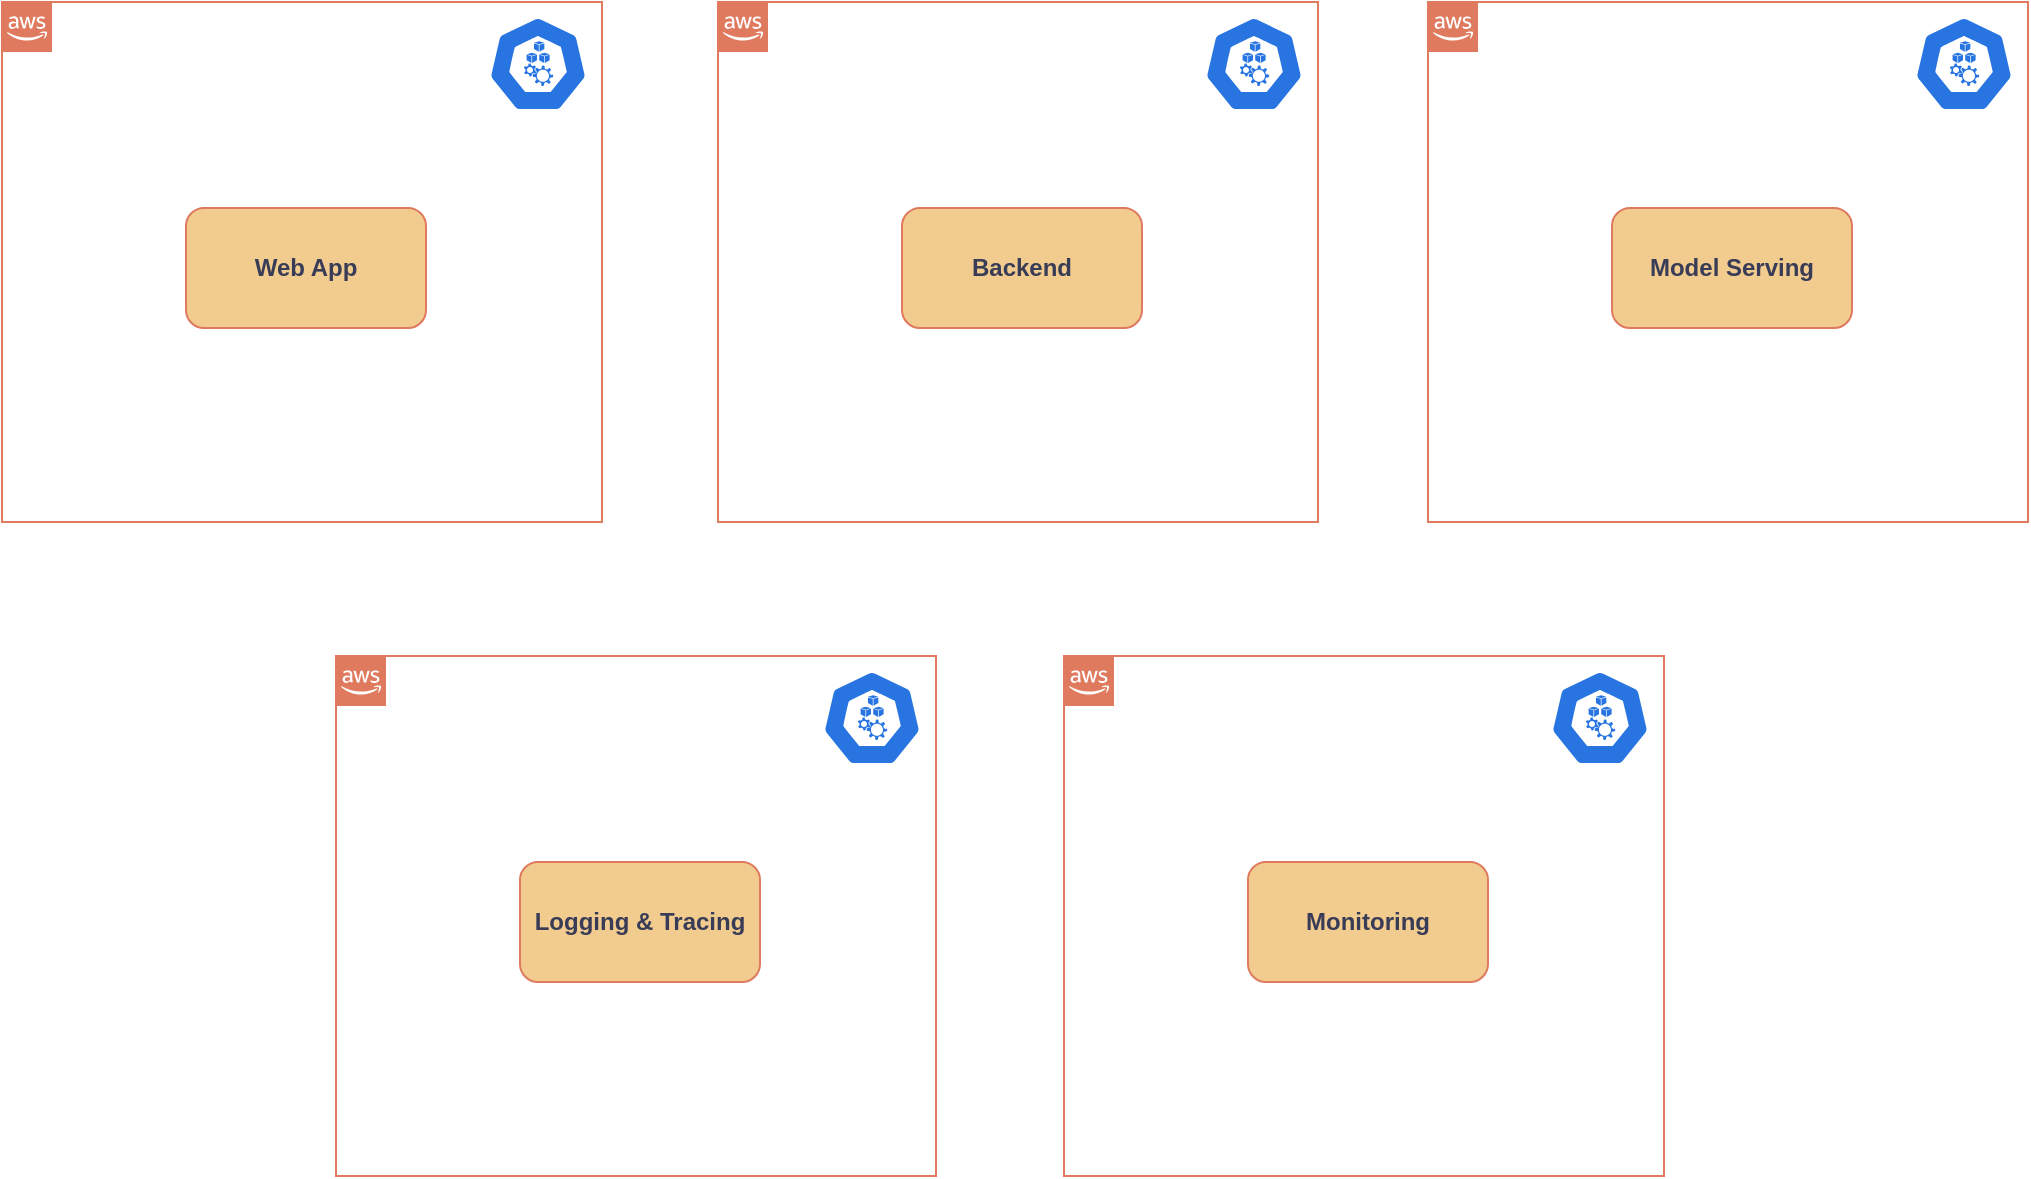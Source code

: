 <mxfile version="25.0.2">
  <diagram name="Page-1" id="xE0NMAuyaUPidS4vuhrZ">
    <mxGraphModel dx="1221" dy="823" grid="0" gridSize="10" guides="1" tooltips="1" connect="1" arrows="1" fold="1" page="1" pageScale="1" pageWidth="2336" pageHeight="1654" math="0" shadow="0">
      <root>
        <mxCell id="0" />
        <mxCell id="1" parent="0" />
        <mxCell id="8DK10lHo9YoHiY3e_suv-4" value="&lt;font color=&quot;#ffffff&quot;&gt;&lt;b&gt;Node Group&lt;/b&gt;&lt;/font&gt;" style="points=[[0,0],[0.25,0],[0.5,0],[0.75,0],[1,0],[1,0.25],[1,0.5],[1,0.75],[1,1],[0.75,1],[0.5,1],[0.25,1],[0,1],[0,0.75],[0,0.5],[0,0.25]];outlineConnect=0;html=1;whiteSpace=wrap;fontSize=12;fontStyle=0;container=1;pointerEvents=0;collapsible=0;recursiveResize=0;shape=mxgraph.aws4.group;grIcon=mxgraph.aws4.group_aws_cloud_alt;strokeColor=#E07A5F;fillColor=none;verticalAlign=top;align=left;spacingLeft=30;fontColor=#393C56;dashed=0;labelBackgroundColor=none;" vertex="1" parent="1">
          <mxGeometry x="510" y="370" width="300" height="260" as="geometry" />
        </mxCell>
        <mxCell id="8DK10lHo9YoHiY3e_suv-5" value="" style="aspect=fixed;sketch=0;html=1;dashed=0;whitespace=wrap;verticalLabelPosition=bottom;verticalAlign=top;fillColor=#2875E2;strokeColor=#ffffff;points=[[0.005,0.63,0],[0.1,0.2,0],[0.9,0.2,0],[0.5,0,0],[0.995,0.63,0],[0.72,0.99,0],[0.5,1,0],[0.28,0.99,0]];shape=mxgraph.kubernetes.icon2;prIcon=node;fontColor=#393C56;" vertex="1" parent="8DK10lHo9YoHiY3e_suv-4">
          <mxGeometry x="243" y="7" width="50" height="48" as="geometry" />
        </mxCell>
        <mxCell id="8DK10lHo9YoHiY3e_suv-6" value="&lt;b&gt;Web App&lt;/b&gt;" style="rounded=1;whiteSpace=wrap;html=1;strokeColor=#E07A5F;fontColor=#393C56;fillColor=#F2CC8F;" vertex="1" parent="8DK10lHo9YoHiY3e_suv-4">
          <mxGeometry x="92" y="103" width="120" height="60" as="geometry" />
        </mxCell>
        <mxCell id="8DK10lHo9YoHiY3e_suv-7" value="&lt;font color=&quot;#ffffff&quot;&gt;&lt;b&gt;Node Group&lt;/b&gt;&lt;/font&gt;" style="points=[[0,0],[0.25,0],[0.5,0],[0.75,0],[1,0],[1,0.25],[1,0.5],[1,0.75],[1,1],[0.75,1],[0.5,1],[0.25,1],[0,1],[0,0.75],[0,0.5],[0,0.25]];outlineConnect=0;html=1;whiteSpace=wrap;fontSize=12;fontStyle=0;container=1;pointerEvents=0;collapsible=0;recursiveResize=0;shape=mxgraph.aws4.group;grIcon=mxgraph.aws4.group_aws_cloud_alt;strokeColor=#E07A5F;fillColor=none;verticalAlign=top;align=left;spacingLeft=30;fontColor=#393C56;dashed=0;labelBackgroundColor=none;" vertex="1" parent="1">
          <mxGeometry x="868" y="370" width="300" height="260" as="geometry" />
        </mxCell>
        <mxCell id="8DK10lHo9YoHiY3e_suv-8" value="" style="aspect=fixed;sketch=0;html=1;dashed=0;whitespace=wrap;verticalLabelPosition=bottom;verticalAlign=top;fillColor=#2875E2;strokeColor=#ffffff;points=[[0.005,0.63,0],[0.1,0.2,0],[0.9,0.2,0],[0.5,0,0],[0.995,0.63,0],[0.72,0.99,0],[0.5,1,0],[0.28,0.99,0]];shape=mxgraph.kubernetes.icon2;prIcon=node;fontColor=#393C56;" vertex="1" parent="8DK10lHo9YoHiY3e_suv-7">
          <mxGeometry x="243" y="7" width="50" height="48" as="geometry" />
        </mxCell>
        <mxCell id="8DK10lHo9YoHiY3e_suv-9" value="&lt;b&gt;Backend&lt;/b&gt;" style="rounded=1;whiteSpace=wrap;html=1;strokeColor=#E07A5F;fontColor=#393C56;fillColor=#F2CC8F;" vertex="1" parent="8DK10lHo9YoHiY3e_suv-7">
          <mxGeometry x="92" y="103" width="120" height="60" as="geometry" />
        </mxCell>
        <mxCell id="8DK10lHo9YoHiY3e_suv-10" value="&lt;font color=&quot;#ffffff&quot;&gt;&lt;b&gt;Node Group&lt;/b&gt;&lt;/font&gt;" style="points=[[0,0],[0.25,0],[0.5,0],[0.75,0],[1,0],[1,0.25],[1,0.5],[1,0.75],[1,1],[0.75,1],[0.5,1],[0.25,1],[0,1],[0,0.75],[0,0.5],[0,0.25]];outlineConnect=0;html=1;whiteSpace=wrap;fontSize=12;fontStyle=0;container=1;pointerEvents=0;collapsible=0;recursiveResize=0;shape=mxgraph.aws4.group;grIcon=mxgraph.aws4.group_aws_cloud_alt;strokeColor=#E07A5F;fillColor=none;verticalAlign=top;align=left;spacingLeft=30;fontColor=#393C56;dashed=0;labelBackgroundColor=none;" vertex="1" parent="1">
          <mxGeometry x="1223" y="370" width="300" height="260" as="geometry" />
        </mxCell>
        <mxCell id="8DK10lHo9YoHiY3e_suv-11" value="" style="aspect=fixed;sketch=0;html=1;dashed=0;whitespace=wrap;verticalLabelPosition=bottom;verticalAlign=top;fillColor=#2875E2;strokeColor=#ffffff;points=[[0.005,0.63,0],[0.1,0.2,0],[0.9,0.2,0],[0.5,0,0],[0.995,0.63,0],[0.72,0.99,0],[0.5,1,0],[0.28,0.99,0]];shape=mxgraph.kubernetes.icon2;prIcon=node;fontColor=#393C56;" vertex="1" parent="8DK10lHo9YoHiY3e_suv-10">
          <mxGeometry x="243" y="7" width="50" height="48" as="geometry" />
        </mxCell>
        <mxCell id="8DK10lHo9YoHiY3e_suv-12" value="&lt;b&gt;Model Serving&lt;/b&gt;" style="rounded=1;whiteSpace=wrap;html=1;strokeColor=#E07A5F;fontColor=#393C56;fillColor=#F2CC8F;" vertex="1" parent="8DK10lHo9YoHiY3e_suv-10">
          <mxGeometry x="92" y="103" width="120" height="60" as="geometry" />
        </mxCell>
        <mxCell id="8DK10lHo9YoHiY3e_suv-13" value="&lt;font color=&quot;#ffffff&quot;&gt;&lt;b&gt;Node Group&lt;/b&gt;&lt;/font&gt;" style="points=[[0,0],[0.25,0],[0.5,0],[0.75,0],[1,0],[1,0.25],[1,0.5],[1,0.75],[1,1],[0.75,1],[0.5,1],[0.25,1],[0,1],[0,0.75],[0,0.5],[0,0.25]];outlineConnect=0;html=1;whiteSpace=wrap;fontSize=12;fontStyle=0;container=1;pointerEvents=0;collapsible=0;recursiveResize=0;shape=mxgraph.aws4.group;grIcon=mxgraph.aws4.group_aws_cloud_alt;strokeColor=#E07A5F;fillColor=none;verticalAlign=top;align=left;spacingLeft=30;fontColor=#393C56;dashed=0;labelBackgroundColor=none;" vertex="1" parent="1">
          <mxGeometry x="677" y="697" width="300" height="260" as="geometry" />
        </mxCell>
        <mxCell id="8DK10lHo9YoHiY3e_suv-14" value="" style="aspect=fixed;sketch=0;html=1;dashed=0;whitespace=wrap;verticalLabelPosition=bottom;verticalAlign=top;fillColor=#2875E2;strokeColor=#ffffff;points=[[0.005,0.63,0],[0.1,0.2,0],[0.9,0.2,0],[0.5,0,0],[0.995,0.63,0],[0.72,0.99,0],[0.5,1,0],[0.28,0.99,0]];shape=mxgraph.kubernetes.icon2;prIcon=node;fontColor=#393C56;" vertex="1" parent="8DK10lHo9YoHiY3e_suv-13">
          <mxGeometry x="243" y="7" width="50" height="48" as="geometry" />
        </mxCell>
        <mxCell id="8DK10lHo9YoHiY3e_suv-15" value="&lt;b&gt;Logging &amp;amp; Tracing&lt;/b&gt;" style="rounded=1;whiteSpace=wrap;html=1;strokeColor=#E07A5F;fontColor=#393C56;fillColor=#F2CC8F;" vertex="1" parent="8DK10lHo9YoHiY3e_suv-13">
          <mxGeometry x="92" y="103" width="120" height="60" as="geometry" />
        </mxCell>
        <mxCell id="8DK10lHo9YoHiY3e_suv-16" value="&lt;font color=&quot;#ffffff&quot;&gt;&lt;b&gt;Node Group&lt;/b&gt;&lt;/font&gt;" style="points=[[0,0],[0.25,0],[0.5,0],[0.75,0],[1,0],[1,0.25],[1,0.5],[1,0.75],[1,1],[0.75,1],[0.5,1],[0.25,1],[0,1],[0,0.75],[0,0.5],[0,0.25]];outlineConnect=0;html=1;whiteSpace=wrap;fontSize=12;fontStyle=0;container=1;pointerEvents=0;collapsible=0;recursiveResize=0;shape=mxgraph.aws4.group;grIcon=mxgraph.aws4.group_aws_cloud_alt;strokeColor=#E07A5F;fillColor=none;verticalAlign=top;align=left;spacingLeft=30;fontColor=#393C56;dashed=0;labelBackgroundColor=none;" vertex="1" parent="1">
          <mxGeometry x="1041" y="697" width="300" height="260" as="geometry" />
        </mxCell>
        <mxCell id="8DK10lHo9YoHiY3e_suv-17" value="" style="aspect=fixed;sketch=0;html=1;dashed=0;whitespace=wrap;verticalLabelPosition=bottom;verticalAlign=top;fillColor=#2875E2;strokeColor=#ffffff;points=[[0.005,0.63,0],[0.1,0.2,0],[0.9,0.2,0],[0.5,0,0],[0.995,0.63,0],[0.72,0.99,0],[0.5,1,0],[0.28,0.99,0]];shape=mxgraph.kubernetes.icon2;prIcon=node;fontColor=#393C56;" vertex="1" parent="8DK10lHo9YoHiY3e_suv-16">
          <mxGeometry x="243" y="7" width="50" height="48" as="geometry" />
        </mxCell>
        <mxCell id="8DK10lHo9YoHiY3e_suv-18" value="&lt;b&gt;Monitoring&lt;/b&gt;" style="rounded=1;whiteSpace=wrap;html=1;strokeColor=#E07A5F;fontColor=#393C56;fillColor=#F2CC8F;" vertex="1" parent="8DK10lHo9YoHiY3e_suv-16">
          <mxGeometry x="92" y="103" width="120" height="60" as="geometry" />
        </mxCell>
      </root>
    </mxGraphModel>
  </diagram>
</mxfile>
